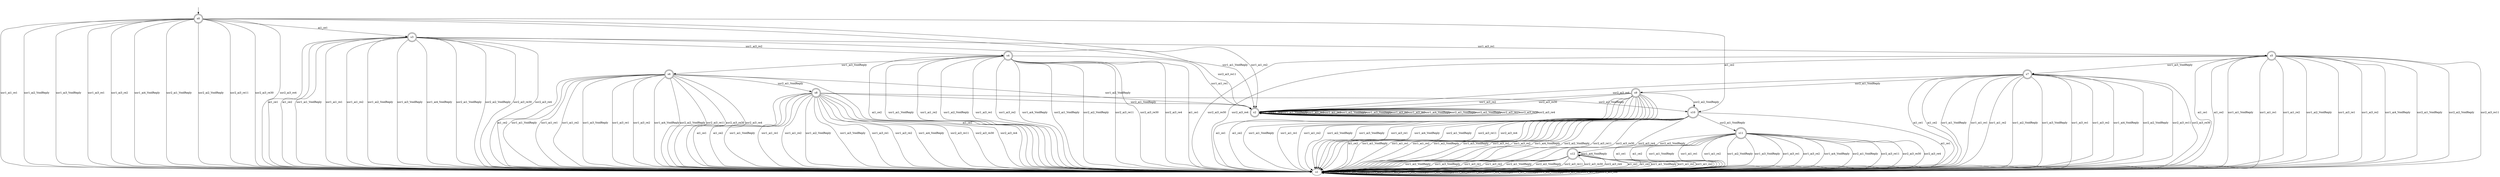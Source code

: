 digraph T {
s0 [label="s0", shape=doublecircle];
s1 [label="s1"];
s2 [label="s2", shape=doublecircle];
s3 [label="s3", shape=doublecircle];
s4 [label="s4", shape=doublecircle];
s5 [label="s5", shape=doublecircle];
s6 [label="s6", shape=doublecircle];
s7 [label="s7", shape=doublecircle];
s8 [label="s8", shape=doublecircle];
s9 [label="s9", shape=doublecircle];
s10 [label="s10", shape=doublecircle];
s11 [label="s11", shape=doublecircle];
s12 [label="s12", shape=doublecircle];
s0 -> s3 [label="ai1_ce1"];
s0 -> s10 [label="ai1_ce2"];
s0 -> s2 [label="usr1_ai1_VoidReply"];
s0 -> s1 [label="usr1_ai1_re1"];
s0 -> s2 [label="usr1_ai1_re2"];
s0 -> s1 [label="usr1_ai2_VoidReply"];
s0 -> s1 [label="usr1_ai3_VoidReply"];
s0 -> s1 [label="usr1_ai3_re1"];
s0 -> s1 [label="usr1_ai3_re2"];
s0 -> s1 [label="usr1_ai4_VoidReply"];
s0 -> s1 [label="usr2_ai1_VoidReply"];
s0 -> s1 [label="usr2_ai2_VoidReply"];
s0 -> s1 [label="usr2_ai3_re11"];
s0 -> s1 [label="usr2_ai3_re30"];
s0 -> s1 [label="usr2_ai3_re4"];
s1 -> s1 [label="ai1_ce1"];
s1 -> s1 [label="ai1_ce2"];
s1 -> s1 [label="usr1_ai1_VoidReply"];
s1 -> s1 [label="usr1_ai1_re1"];
s1 -> s1 [label="usr1_ai1_re2"];
s1 -> s1 [label="usr1_ai2_VoidReply"];
s1 -> s1 [label="usr1_ai3_VoidReply"];
s1 -> s1 [label="usr1_ai3_re1"];
s1 -> s1 [label="usr1_ai3_re2"];
s1 -> s1 [label="usr1_ai4_VoidReply"];
s1 -> s1 [label="usr2_ai1_VoidReply"];
s1 -> s1 [label="usr2_ai2_VoidReply"];
s1 -> s1 [label="usr2_ai3_re11"];
s1 -> s1 [label="usr2_ai3_re30"];
s1 -> s1 [label="usr2_ai3_re4"];
s2 -> s2 [label="ai1_ce1"];
s2 -> s2 [label="ai1_ce2"];
s2 -> s2 [label="usr1_ai1_VoidReply"];
s2 -> s2 [label="usr1_ai1_re1"];
s2 -> s2 [label="usr1_ai1_re2"];
s2 -> s2 [label="usr1_ai2_VoidReply"];
s2 -> s2 [label="usr1_ai3_VoidReply"];
s2 -> s2 [label="usr1_ai3_re1"];
s2 -> s2 [label="usr1_ai3_re2"];
s2 -> s2 [label="usr1_ai4_VoidReply"];
s2 -> s2 [label="usr2_ai1_VoidReply"];
s2 -> s2 [label="usr2_ai2_VoidReply"];
s2 -> s2 [label="usr2_ai3_re11"];
s2 -> s2 [label="usr2_ai3_re30"];
s2 -> s2 [label="usr2_ai3_re4"];
s3 -> s1 [label="ai1_ce1"];
s3 -> s1 [label="ai1_ce2"];
s3 -> s1 [label="usr1_ai1_VoidReply"];
s3 -> s1 [label="usr1_ai1_re1"];
s3 -> s1 [label="usr1_ai1_re2"];
s3 -> s1 [label="usr1_ai2_VoidReply"];
s3 -> s1 [label="usr1_ai3_VoidReply"];
s3 -> s5 [label="usr1_ai3_re1"];
s3 -> s4 [label="usr1_ai3_re2"];
s3 -> s1 [label="usr1_ai4_VoidReply"];
s3 -> s1 [label="usr2_ai1_VoidReply"];
s3 -> s1 [label="usr2_ai2_VoidReply"];
s3 -> s2 [label="usr2_ai3_re11"];
s3 -> s1 [label="usr2_ai3_re30"];
s3 -> s1 [label="usr2_ai3_re4"];
s4 -> s1 [label="ai1_ce1"];
s4 -> s1 [label="ai1_ce2"];
s4 -> s1 [label="usr1_ai1_VoidReply"];
s4 -> s2 [label="usr1_ai1_re1"];
s4 -> s1 [label="usr1_ai1_re2"];
s4 -> s1 [label="usr1_ai2_VoidReply"];
s4 -> s6 [label="usr1_ai3_VoidReply"];
s4 -> s1 [label="usr1_ai3_re1"];
s4 -> s1 [label="usr1_ai3_re2"];
s4 -> s1 [label="usr1_ai4_VoidReply"];
s4 -> s1 [label="usr2_ai1_VoidReply"];
s4 -> s1 [label="usr2_ai2_VoidReply"];
s4 -> s1 [label="usr2_ai3_re11"];
s4 -> s1 [label="usr2_ai3_re30"];
s4 -> s1 [label="usr2_ai3_re4"];
s5 -> s1 [label="ai1_ce1"];
s5 -> s1 [label="ai1_ce2"];
s5 -> s1 [label="usr1_ai1_VoidReply"];
s5 -> s1 [label="usr1_ai1_re1"];
s5 -> s1 [label="usr1_ai1_re2"];
s5 -> s1 [label="usr1_ai2_VoidReply"];
s5 -> s7 [label="usr1_ai3_VoidReply"];
s5 -> s1 [label="usr1_ai3_re1"];
s5 -> s1 [label="usr1_ai3_re2"];
s5 -> s1 [label="usr1_ai4_VoidReply"];
s5 -> s1 [label="usr2_ai1_VoidReply"];
s5 -> s1 [label="usr2_ai2_VoidReply"];
s5 -> s1 [label="usr2_ai3_re11"];
s5 -> s1 [label="usr2_ai3_re30"];
s5 -> s1 [label="usr2_ai3_re4"];
s6 -> s1 [label="ai1_ce1"];
s6 -> s1 [label="ai1_ce2"];
s6 -> s1 [label="usr1_ai1_VoidReply"];
s6 -> s1 [label="usr1_ai1_re1"];
s6 -> s1 [label="usr1_ai1_re2"];
s6 -> s2 [label="usr1_ai2_VoidReply"];
s6 -> s1 [label="usr1_ai3_VoidReply"];
s6 -> s1 [label="usr1_ai3_re1"];
s6 -> s1 [label="usr1_ai3_re2"];
s6 -> s1 [label="usr1_ai4_VoidReply"];
s6 -> s8 [label="usr2_ai1_VoidReply"];
s6 -> s1 [label="usr2_ai2_VoidReply"];
s6 -> s1 [label="usr2_ai3_re11"];
s6 -> s1 [label="usr2_ai3_re30"];
s6 -> s1 [label="usr2_ai3_re4"];
s7 -> s1 [label="ai1_ce1"];
s7 -> s1 [label="ai1_ce2"];
s7 -> s1 [label="usr1_ai1_VoidReply"];
s7 -> s1 [label="usr1_ai1_re1"];
s7 -> s1 [label="usr1_ai1_re2"];
s7 -> s1 [label="usr1_ai2_VoidReply"];
s7 -> s1 [label="usr1_ai3_VoidReply"];
s7 -> s1 [label="usr1_ai3_re1"];
s7 -> s1 [label="usr1_ai3_re2"];
s7 -> s1 [label="usr1_ai4_VoidReply"];
s7 -> s9 [label="usr2_ai1_VoidReply"];
s7 -> s1 [label="usr2_ai2_VoidReply"];
s7 -> s1 [label="usr2_ai3_re11"];
s7 -> s1 [label="usr2_ai3_re30"];
s7 -> s2 [label="usr2_ai3_re4"];
s8 -> s1 [label="ai1_ce1"];
s8 -> s1 [label="ai1_ce2"];
s8 -> s1 [label="usr1_ai1_VoidReply"];
s8 -> s1 [label="usr1_ai1_re1"];
s8 -> s1 [label="usr1_ai1_re2"];
s8 -> s1 [label="usr1_ai2_VoidReply"];
s8 -> s1 [label="usr1_ai3_VoidReply"];
s8 -> s1 [label="usr1_ai3_re1"];
s8 -> s1 [label="usr1_ai3_re2"];
s8 -> s1 [label="usr1_ai4_VoidReply"];
s8 -> s2 [label="usr2_ai1_VoidReply"];
s8 -> s10 [label="usr2_ai2_VoidReply"];
s8 -> s1 [label="usr2_ai3_re11"];
s8 -> s1 [label="usr2_ai3_re30"];
s8 -> s1 [label="usr2_ai3_re4"];
s9 -> s1 [label="ai1_ce1"];
s9 -> s1 [label="ai1_ce2"];
s9 -> s1 [label="usr1_ai1_VoidReply"];
s9 -> s1 [label="usr1_ai1_re1"];
s9 -> s1 [label="usr1_ai1_re2"];
s9 -> s1 [label="usr1_ai2_VoidReply"];
s9 -> s1 [label="usr1_ai3_VoidReply"];
s9 -> s1 [label="usr1_ai3_re1"];
s9 -> s2 [label="usr1_ai3_re2"];
s9 -> s1 [label="usr1_ai4_VoidReply"];
s9 -> s1 [label="usr2_ai1_VoidReply"];
s9 -> s10 [label="usr2_ai2_VoidReply"];
s9 -> s1 [label="usr2_ai3_re11"];
s9 -> s2 [label="usr2_ai3_re30"];
s9 -> s1 [label="usr2_ai3_re4"];
s10 -> s1 [label="ai1_ce1"];
s10 -> s1 [label="ai1_ce2"];
s10 -> s1 [label="usr1_ai1_VoidReply"];
s10 -> s1 [label="usr1_ai1_re1"];
s10 -> s1 [label="usr1_ai1_re2"];
s10 -> s1 [label="usr1_ai2_VoidReply"];
s10 -> s1 [label="usr1_ai3_VoidReply"];
s10 -> s1 [label="usr1_ai3_re1"];
s10 -> s1 [label="usr1_ai3_re2"];
s10 -> s1 [label="usr1_ai4_VoidReply"];
s10 -> s11 [label="usr2_ai1_VoidReply"];
s10 -> s1 [label="usr2_ai2_VoidReply"];
s10 -> s1 [label="usr2_ai3_re11"];
s10 -> s1 [label="usr2_ai3_re30"];
s10 -> s1 [label="usr2_ai3_re4"];
s11 -> s1 [label="ai1_ce1"];
s11 -> s1 [label="ai1_ce2"];
s11 -> s1 [label="usr1_ai1_VoidReply"];
s11 -> s1 [label="usr1_ai1_re1"];
s11 -> s1 [label="usr1_ai1_re2"];
s11 -> s1 [label="usr1_ai2_VoidReply"];
s11 -> s1 [label="usr1_ai3_VoidReply"];
s11 -> s1 [label="usr1_ai3_re1"];
s11 -> s1 [label="usr1_ai3_re2"];
s11 -> s1 [label="usr1_ai4_VoidReply"];
s11 -> s1 [label="usr2_ai1_VoidReply"];
s11 -> s12 [label="usr2_ai2_VoidReply"];
s11 -> s1 [label="usr2_ai3_re11"];
s11 -> s1 [label="usr2_ai3_re30"];
s11 -> s1 [label="usr2_ai3_re4"];
s12 -> s1 [label="ai1_ce1"];
s12 -> s1 [label="ai1_ce2"];
s12 -> s1 [label="usr1_ai1_VoidReply"];
s12 -> s1 [label="usr1_ai1_re1"];
s12 -> s1 [label="usr1_ai1_re2"];
s12 -> s1 [label="usr1_ai2_VoidReply"];
s12 -> s1 [label="usr1_ai3_VoidReply"];
s12 -> s1 [label="usr1_ai3_re1"];
s12 -> s1 [label="usr1_ai3_re2"];
s12 -> s12 [label="usr1_ai4_VoidReply"];
s12 -> s1 [label="usr2_ai1_VoidReply"];
s12 -> s1 [label="usr2_ai2_VoidReply"];
s12 -> s1 [label="usr2_ai3_re11"];
s12 -> s1 [label="usr2_ai3_re30"];
s12 -> s1 [label="usr2_ai3_re4"];
__start0 [shape=none, label=""];
__start0 -> s0 [label=""];
}

